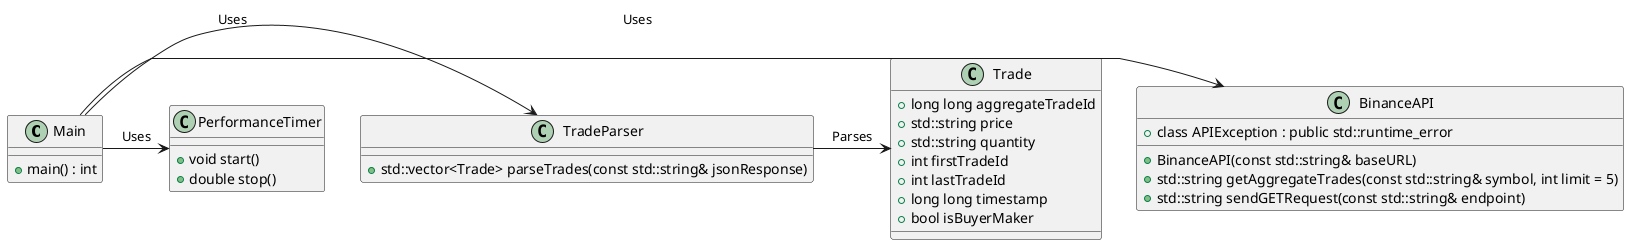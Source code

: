 @startuml

' Main Program
class Main {
    + main() : int
}

' Define the classes
class BinanceAPI {
    + BinanceAPI(const std::string& baseURL)
    + std::string getAggregateTrades(const std::string& symbol, int limit = 5)
    + class APIException : public std::runtime_error
    + std::string sendGETRequest(const std::string& endpoint)
}

class TradeParser {
    + std::vector<Trade> parseTrades(const std::string& jsonResponse)
}

class Trade {
    + long long aggregateTradeId
    + std::string price
    + std::string quantity
    + int firstTradeId
    + int lastTradeId
    + long long timestamp
    + bool isBuyerMaker
}

class PerformanceTimer {
    + void start()
    + double stop()
}

' Relationships
Main -> BinanceAPI : Uses
Main -> TradeParser : Uses
Main -> PerformanceTimer : Uses
TradeParser -> Trade : Parses

@enduml
